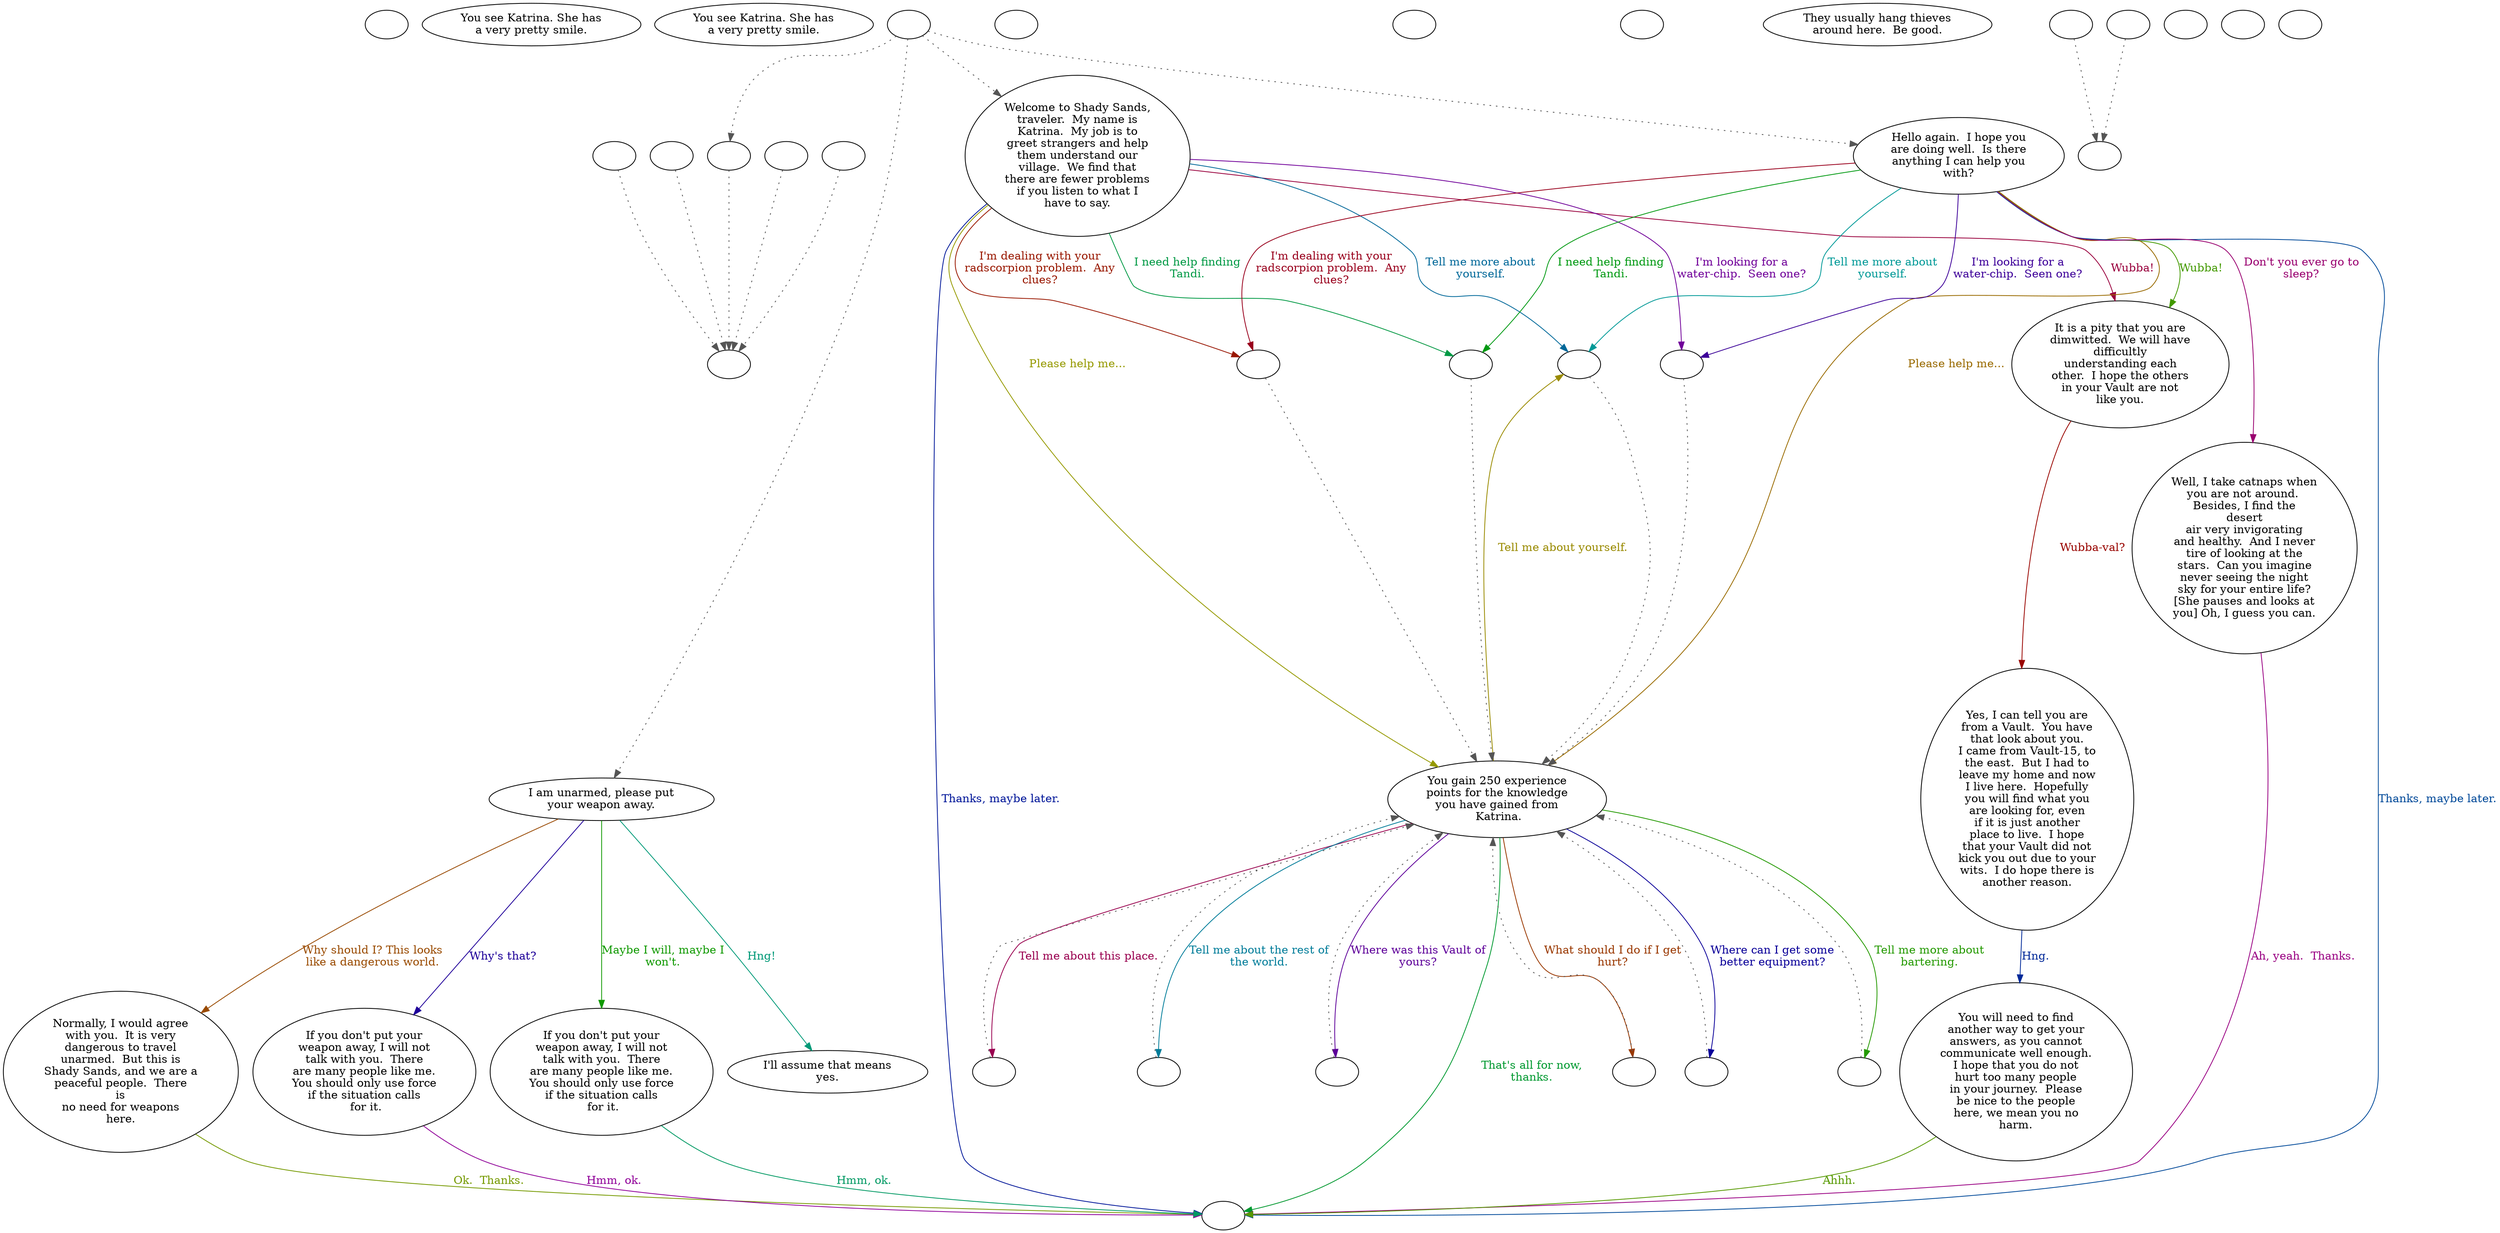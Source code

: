 digraph SSGUIDE {
  "Start" [style=filled       fillcolor="#FFFFFF"       color="#000000"]
  "Start" [label=""]
  "look_at_p_proc" [style=filled       fillcolor="#FFFFFF"       color="#000000"]
  "look_at_p_proc" [label="You see Katrina. She has\na very pretty smile."]
  "description_p_proc" [style=filled       fillcolor="#FFFFFF"       color="#000000"]
  "description_p_proc" [label="You see Katrina. She has\na very pretty smile."]
  "talk_p_proc" [style=filled       fillcolor="#FFFFFF"       color="#000000"]
  "talk_p_proc" -> "get_reaction" [style=dotted color="#555555"]
  "talk_p_proc" -> "DialogWeapon" [style=dotted color="#555555"]
  "talk_p_proc" -> "DialogFirstTime" [style=dotted color="#555555"]
  "talk_p_proc" -> "DialogSubsequent" [style=dotted color="#555555"]
  "talk_p_proc" [label=""]
  "critter_p_proc" [style=filled       fillcolor="#FFFFFF"       color="#000000"]
  "critter_p_proc" [label=""]
  "damage_p_proc" [style=filled       fillcolor="#FFFFFF"       color="#000000"]
  "damage_p_proc" [label=""]
  "destroy_p_proc" [style=filled       fillcolor="#FFFFFF"       color="#000000"]
  "destroy_p_proc" [label=""]
  "pickup_p_proc" [style=filled       fillcolor="#FFFFFF"       color="#000000"]
  "pickup_p_proc" [label="They usually hang thieves\naround here.  Be good."]
  "DialogWeapon" [style=filled       fillcolor="#FFFFFF"       color="#000000"]
  "DialogWeapon" [label="I am unarmed, please put\nyour weapon away."]
  "DialogWeapon" -> "DialogWeapon1" [label="Hng!" color="#009977" fontcolor="#009977"]
  "DialogWeapon" -> "DialogWeapon2" [label="Why should I? This looks\nlike a dangerous world." color="#994A00" fontcolor="#994A00"]
  "DialogWeapon" -> "DialogWeapon3" [label="Why's that?" color="#1E0099" fontcolor="#1E0099"]
  "DialogWeapon" -> "DialogWeapon4" [label="Maybe I will, maybe I\nwon't." color="#0F9900" fontcolor="#0F9900"]
  "DialogFirstTime" [style=filled       fillcolor="#FFFFFF"       color="#000000"]
  "DialogFirstTime" [label="Welcome to Shady Sands,\ntraveler.  My name is\nKatrina.  My job is to\ngreet strangers and help\nthem understand our\nvillage.  We find that\nthere are fewer problems\nif you listen to what I\nhave to say."]
  "DialogFirstTime" -> "DialogSpecial1" [label="Wubba!" color="#99003C" fontcolor="#99003C"]
  "DialogFirstTime" -> "DialogMain5" [label="Tell me more about\nyourself." color="#006899" fontcolor="#006899"]
  "DialogFirstTime" -> "DialogMain" [label="Please help me..." color="#959900" fontcolor="#959900"]
  "DialogFirstTime" -> "DialogMain8" [label="I'm looking for a\nwater-chip.  Seen one?" color="#700099" fontcolor="#700099"]
  "DialogFirstTime" -> "DialogMain9" [label="I need help finding\nTandi." color="#009944" fontcolor="#009944"]
  "DialogFirstTime" -> "DialogMain10" [label="I'm dealing with your\nradscorpion problem.  Any\nclues?" color="#991700" fontcolor="#991700"]
  "DialogFirstTime" -> "DialogExit" [label="Thanks, maybe later." color="#001699" fontcolor="#001699"]
  "DialogSubsequent" [style=filled       fillcolor="#FFFFFF"       color="#000000"]
  "DialogSubsequent" [label="Hello again.  I hope you\nare doing well.  Is there\nanything I can help you\nwith?"]
  "DialogSubsequent" -> "DialogSpecial1" [label="Wubba!" color="#429900" fontcolor="#429900"]
  "DialogSubsequent" -> "DialogSpecial4" [label="Don't you ever go to\nsleep?" color="#99006F" fontcolor="#99006F"]
  "DialogSubsequent" -> "DialogMain5" [label="Tell me more about\nyourself." color="#009997" fontcolor="#009997"]
  "DialogSubsequent" -> "DialogMain" [label="Please help me..." color="#996A00" fontcolor="#996A00"]
  "DialogSubsequent" -> "DialogMain8" [label="I'm looking for a\nwater-chip.  Seen one?" color="#3D0099" fontcolor="#3D0099"]
  "DialogSubsequent" -> "DialogMain9" [label="I need help finding\nTandi." color="#009911" fontcolor="#009911"]
  "DialogSubsequent" -> "DialogMain10" [label="I'm dealing with your\nradscorpion problem.  Any\nclues?" color="#99001C" fontcolor="#99001C"]
  "DialogSubsequent" -> "DialogExit" [label="Thanks, maybe later." color="#004999" fontcolor="#004999"]
  "DialogExit" [style=filled       fillcolor="#FFFFFF"       color="#000000"]
  "DialogExit" [label=""]
  "DialogWeapon1" [style=filled       fillcolor="#FFFFFF"       color="#000000"]
  "DialogWeapon1" [label="I'll assume that means\nyes."]
  "DialogWeapon2" [style=filled       fillcolor="#FFFFFF"       color="#000000"]
  "DialogWeapon2" [label="Normally, I would agree\nwith you.  It is very\ndangerous to travel\nunarmed.  But this is\nShady Sands, and we are a\npeaceful people.  There\nis\nno need for weapons\nhere."]
  "DialogWeapon2" -> "DialogExit" [label="Ok.  Thanks." color="#759900" fontcolor="#759900"]
  "DialogWeapon3" [style=filled       fillcolor="#FFFFFF"       color="#000000"]
  "DialogWeapon3" [label="If you don't put your\nweapon away, I will not\ntalk with you.  There\nare many people like me.\nYou should only use force\nif the situation calls\n for it."]
  "DialogWeapon3" -> "DialogExit" [label="Hmm, ok." color="#900099" fontcolor="#900099"]
  "DialogWeapon4" [style=filled       fillcolor="#FFFFFF"       color="#000000"]
  "DialogWeapon4" [label="If you don't put your\nweapon away, I will not\ntalk with you.  There\nare many people like me.\nYou should only use force\nif the situation calls\n for it."]
  "DialogWeapon4" -> "DialogExit" [label="Hmm, ok." color="#009963" fontcolor="#009963"]
  "DialogMain" [style=filled       fillcolor="#FFFFFF"       color="#000000"]
  "DialogMain" [label="You gain 250 experience\npoints for the knowledge\nyou have gained from\n Katrina."]
  "DialogMain" -> "DialogMain1" [label="What should I do if I get\nhurt?" color="#993700" fontcolor="#993700"]
  "DialogMain" -> "DialogMain2" [label="Where can I get some\nbetter equipment?" color="#0A0099" fontcolor="#0A0099"]
  "DialogMain" -> "DialogMain6" [label="Tell me more about\nbartering." color="#239900" fontcolor="#239900"]
  "DialogMain" -> "DialogMain3" [label="Tell me about this place." color="#99004F" fontcolor="#99004F"]
  "DialogMain" -> "DialogMain4" [label="Tell me about the rest of\nthe world." color="#007C99" fontcolor="#007C99"]
  "DialogMain" -> "DialogMain5" [label="Tell me about yourself." color="#998A00" fontcolor="#998A00"]
  "DialogMain" -> "DialogMain7" [label="Where was this Vault of\nyours?" color="#5D0099" fontcolor="#5D0099"]
  "DialogMain" -> "DialogExit" [label="That's all for now,\nthanks." color="#009930" fontcolor="#009930"]
  "DialogMain1" [style=filled       fillcolor="#FFFFFF"       color="#000000"]
  "DialogMain1" -> "DialogMain" [style=dotted color="#555555"]
  "DialogMain1" [label=""]
  "DialogMain2" [style=filled       fillcolor="#FFFFFF"       color="#000000"]
  "DialogMain2" -> "DialogMain" [style=dotted color="#555555"]
  "DialogMain2" [label=""]
  "DialogMain3" [style=filled       fillcolor="#FFFFFF"       color="#000000"]
  "DialogMain3" -> "DialogMain" [style=dotted color="#555555"]
  "DialogMain3" [label=""]
  "DialogMain4" [style=filled       fillcolor="#FFFFFF"       color="#000000"]
  "DialogMain4" -> "DialogMain" [style=dotted color="#555555"]
  "DialogMain4" [label=""]
  "DialogMain5" [style=filled       fillcolor="#FFFFFF"       color="#000000"]
  "DialogMain5" -> "DialogMain" [style=dotted color="#555555"]
  "DialogMain5" [label=""]
  "DialogMain6" [style=filled       fillcolor="#FFFFFF"       color="#000000"]
  "DialogMain6" -> "DialogMain" [style=dotted color="#555555"]
  "DialogMain6" [label=""]
  "DialogMain7" [style=filled       fillcolor="#FFFFFF"       color="#000000"]
  "DialogMain7" -> "DialogMain" [style=dotted color="#555555"]
  "DialogMain7" [label=""]
  "DialogMain8" [style=filled       fillcolor="#FFFFFF"       color="#000000"]
  "DialogMain8" -> "DialogMain" [style=dotted color="#555555"]
  "DialogMain8" [label=""]
  "DialogMain9" [style=filled       fillcolor="#FFFFFF"       color="#000000"]
  "DialogMain9" -> "DialogMain" [style=dotted color="#555555"]
  "DialogMain9" [label=""]
  "DialogMain10" [style=filled       fillcolor="#FFFFFF"       color="#000000"]
  "DialogMain10" -> "DialogMain" [style=dotted color="#555555"]
  "DialogMain10" [label=""]
  "DialogSpecial1" [style=filled       fillcolor="#FFFFFF"       color="#000000"]
  "DialogSpecial1" [label="It is a pity that you are\ndimwitted.  We will have\ndifficultly\nunderstanding each\nother.  I hope the others\nin your Vault are not\nlike you."]
  "DialogSpecial1" -> "DialogSpecial2" [label="Wubba-val?" color="#990400" fontcolor="#990400"]
  "DialogSpecial2" [style=filled       fillcolor="#FFFFFF"       color="#000000"]
  "DialogSpecial2" [label="Yes, I can tell you are\nfrom a Vault.  You have\nthat look about you.\nI came from Vault-15, to\nthe east.  But I had to\nleave my home and now\nI live here.  Hopefully\nyou will find what you\nare looking for, even\nif it is just another\nplace to live.  I hope\nthat your Vault did not\nkick you out due to your\nwits.  I do hope there is\nanother reason."]
  "DialogSpecial2" -> "DialogSpecial3" [label="Hng." color="#002999" fontcolor="#002999"]
  "DialogSpecial3" [style=filled       fillcolor="#FFFFFF"       color="#000000"]
  "DialogSpecial3" [label="You will need to find\nanother way to get your\nanswers, as you cannot\ncommunicate well enough.\nI hope that you do not\nhurt too many people\nin your journey.  Please\nbe nice to the people\nhere, we mean you no\nharm."]
  "DialogSpecial3" -> "DialogExit" [label="Ahhh." color="#569900" fontcolor="#569900"]
  "DialogSpecial4" [style=filled       fillcolor="#FFFFFF"       color="#000000"]
  "DialogSpecial4" [label="Well, I take catnaps when\nyou are not around. \nBesides, I find the\ndesert\nair very invigorating\nand healthy.  And I never\ntire of looking at the\nstars.  Can you imagine\nnever seeing the night\nsky for your entire life?\n[She pauses and looks at\nyou] Oh, I guess you can."]
  "DialogSpecial4" -> "DialogExit" [label="Ah, yeah.  Thanks." color="#990082" fontcolor="#990082"]
  "get_reaction" [style=filled       fillcolor="#FFFFFF"       color="#000000"]
  "get_reaction" -> "ReactToLevel" [style=dotted color="#555555"]
  "get_reaction" [label=""]
  "ReactToLevel" [style=filled       fillcolor="#FFFFFF"       color="#000000"]
  "ReactToLevel" [label=""]
  "LevelToReact" [style=filled       fillcolor="#FFFFFF"       color="#000000"]
  "LevelToReact" [label=""]
  "UpReact" [style=filled       fillcolor="#FFFFFF"       color="#000000"]
  "UpReact" -> "ReactToLevel" [style=dotted color="#555555"]
  "UpReact" [label=""]
  "DownReact" [style=filled       fillcolor="#FFFFFF"       color="#000000"]
  "DownReact" -> "ReactToLevel" [style=dotted color="#555555"]
  "DownReact" [label=""]
  "BottomReact" [style=filled       fillcolor="#FFFFFF"       color="#000000"]
  "BottomReact" [label=""]
  "TopReact" [style=filled       fillcolor="#FFFFFF"       color="#000000"]
  "TopReact" [label=""]
  "BigUpReact" [style=filled       fillcolor="#FFFFFF"       color="#000000"]
  "BigUpReact" -> "ReactToLevel" [style=dotted color="#555555"]
  "BigUpReact" [label=""]
  "BigDownReact" [style=filled       fillcolor="#FFFFFF"       color="#000000"]
  "BigDownReact" -> "ReactToLevel" [style=dotted color="#555555"]
  "BigDownReact" [label=""]
  "UpReactLevel" [style=filled       fillcolor="#FFFFFF"       color="#000000"]
  "UpReactLevel" -> "LevelToReact" [style=dotted color="#555555"]
  "UpReactLevel" [label=""]
  "DownReactLevel" [style=filled       fillcolor="#FFFFFF"       color="#000000"]
  "DownReactLevel" -> "LevelToReact" [style=dotted color="#555555"]
  "DownReactLevel" [label=""]
  "Goodbyes" [style=filled       fillcolor="#FFFFFF"       color="#000000"]
  "Goodbyes" [label=""]
}
